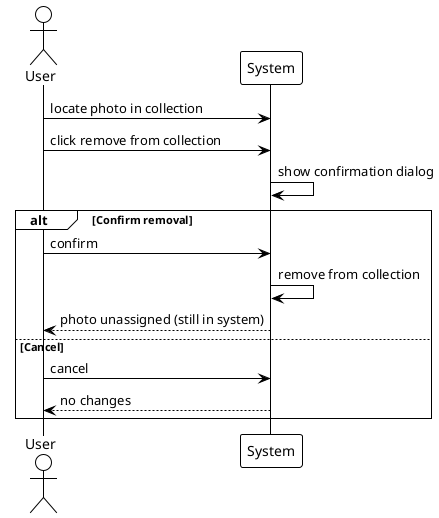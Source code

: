 @startuml UC004
!theme plain

actor User
participant System

User -> System : locate photo in collection
User -> System : click remove from collection
System -> System : show confirmation dialog

alt Confirm removal
    User -> System : confirm
    System -> System : remove from collection
    System --> User : photo unassigned (still in system)
else Cancel
    User -> System : cancel
    System --> User : no changes
end

@enduml

